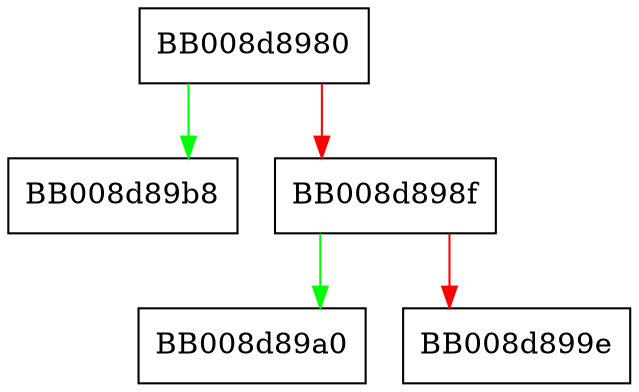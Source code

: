 digraph __xstat {
  node [shape="box"];
  graph [splines=ortho];
  BB008d8980 -> BB008d89b8 [color="green"];
  BB008d8980 -> BB008d898f [color="red"];
  BB008d898f -> BB008d89a0 [color="green"];
  BB008d898f -> BB008d899e [color="red"];
}